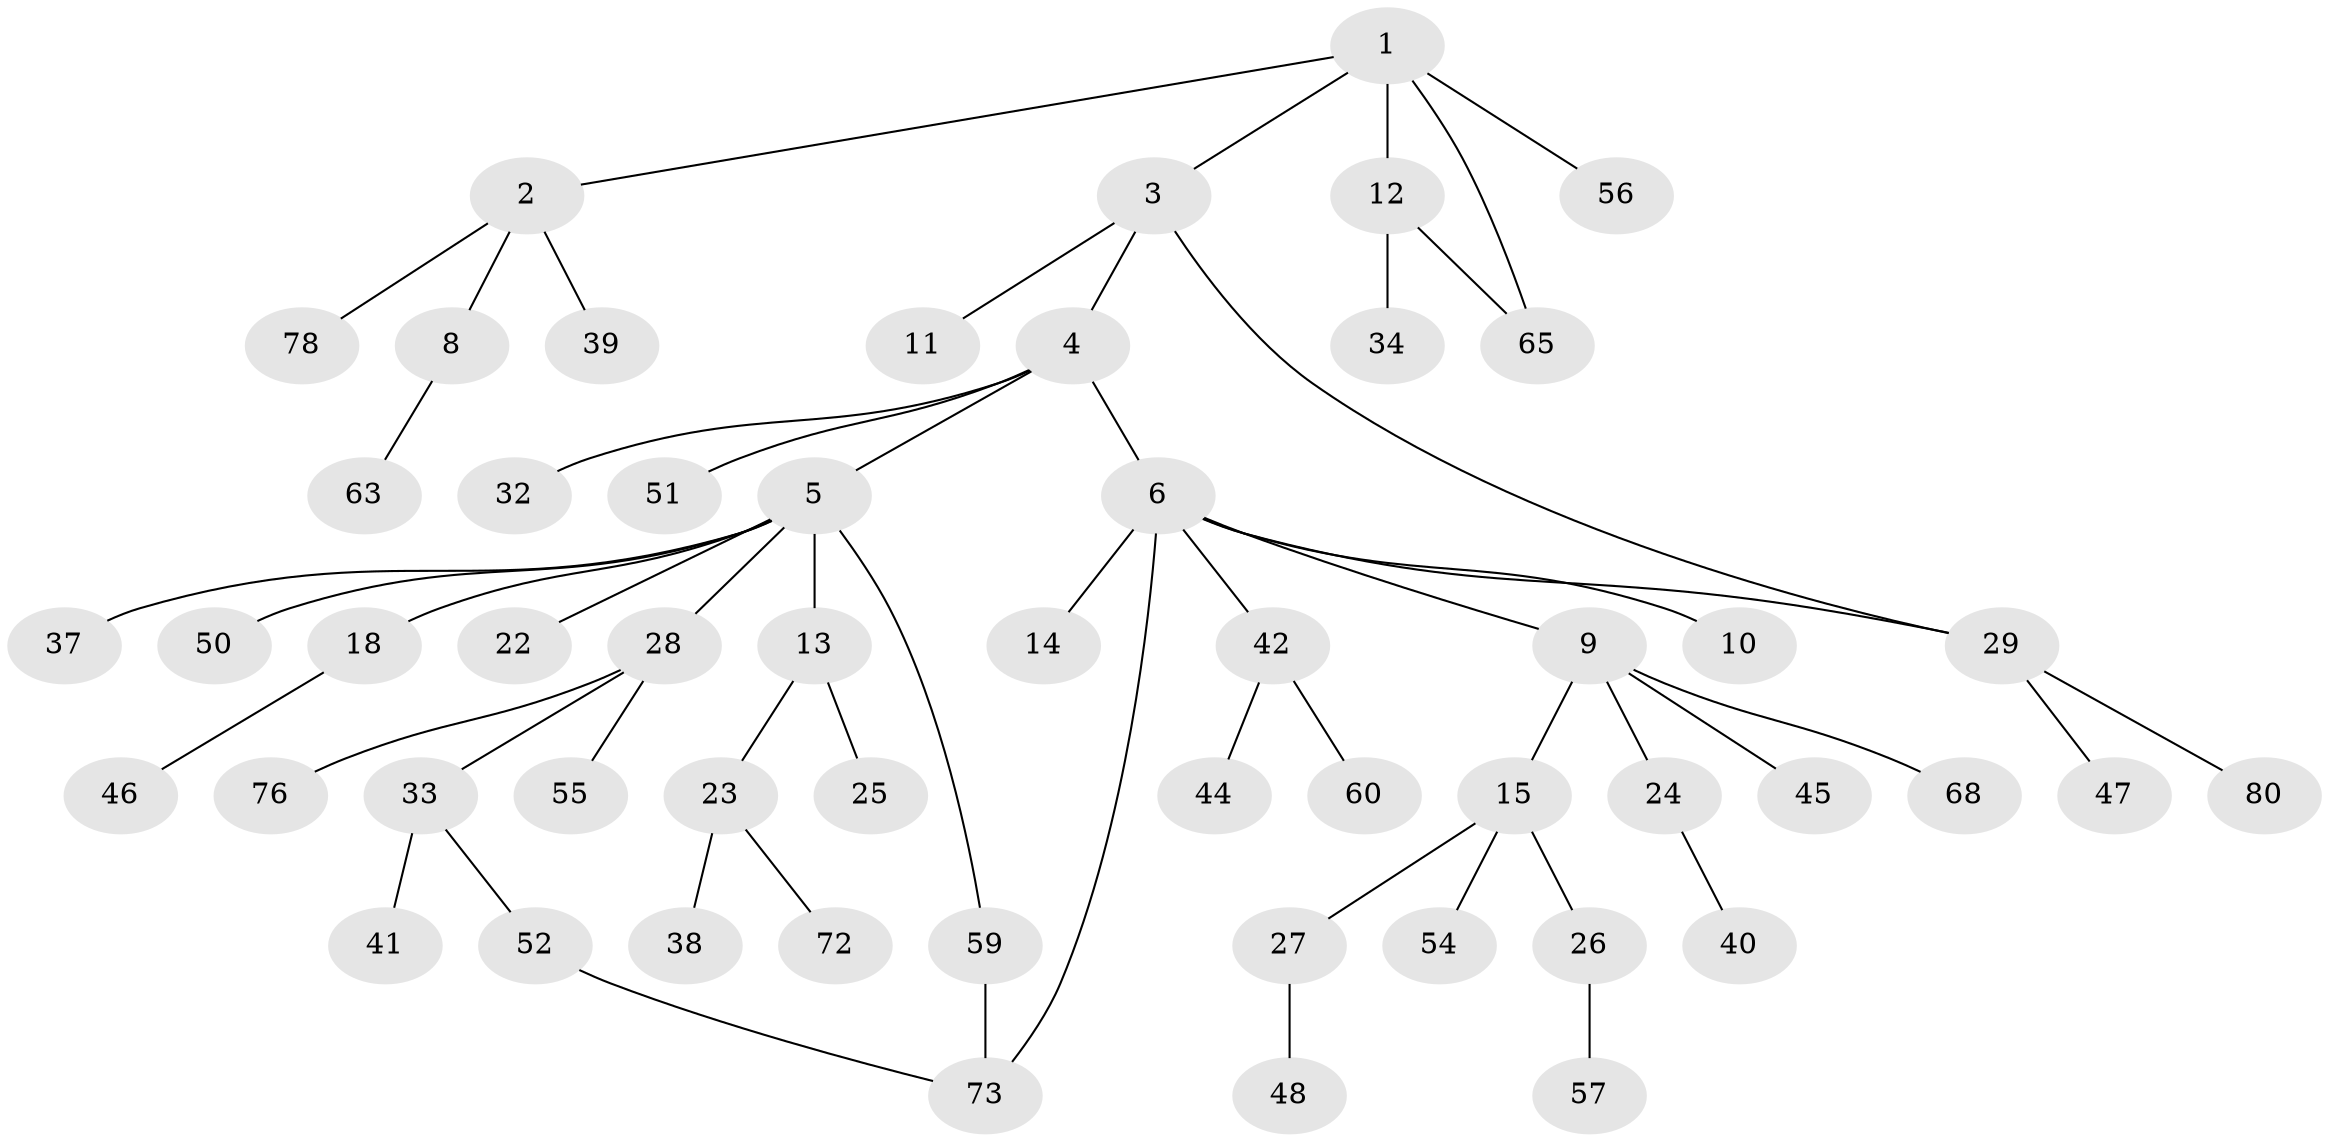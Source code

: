 // Generated by graph-tools (version 1.1) at 2025/51/02/27/25 19:51:36]
// undirected, 54 vertices, 57 edges
graph export_dot {
graph [start="1"]
  node [color=gray90,style=filled];
  1 [super="+69"];
  2 [super="+20"];
  3;
  4 [super="+64"];
  5 [super="+17"];
  6 [super="+7"];
  8 [super="+30"];
  9 [super="+21"];
  10;
  11 [super="+77"];
  12 [super="+19"];
  13 [super="+16"];
  14 [super="+58"];
  15 [super="+35"];
  18 [super="+66"];
  22 [super="+53"];
  23 [super="+67"];
  24;
  25 [super="+43"];
  26 [super="+71"];
  27;
  28 [super="+62"];
  29 [super="+31"];
  32 [super="+75"];
  33 [super="+36"];
  34;
  37;
  38;
  39;
  40;
  41;
  42 [super="+49"];
  44;
  45;
  46;
  47 [super="+70"];
  48 [super="+81"];
  50 [super="+74"];
  51;
  52;
  54;
  55;
  56 [super="+61"];
  57;
  59;
  60;
  63;
  65;
  68;
  72;
  73 [super="+79"];
  76;
  78;
  80;
  1 -- 2;
  1 -- 3;
  1 -- 12;
  1 -- 56;
  1 -- 65;
  2 -- 8;
  2 -- 78;
  2 -- 39;
  3 -- 4;
  3 -- 11;
  3 -- 29;
  4 -- 5;
  4 -- 6;
  4 -- 32;
  4 -- 51;
  5 -- 13;
  5 -- 22;
  5 -- 37;
  5 -- 59;
  5 -- 18;
  5 -- 50;
  5 -- 28;
  6 -- 9;
  6 -- 14;
  6 -- 42;
  6 -- 73;
  6 -- 10;
  6 -- 29;
  8 -- 63;
  9 -- 15;
  9 -- 24;
  9 -- 45;
  9 -- 68;
  12 -- 65;
  12 -- 34;
  13 -- 25;
  13 -- 23;
  15 -- 26;
  15 -- 27;
  15 -- 54;
  18 -- 46;
  23 -- 38;
  23 -- 72;
  24 -- 40;
  26 -- 57;
  27 -- 48;
  28 -- 33;
  28 -- 55;
  28 -- 76;
  29 -- 47;
  29 -- 80;
  33 -- 41;
  33 -- 52;
  42 -- 44;
  42 -- 60;
  52 -- 73;
  59 -- 73;
}
